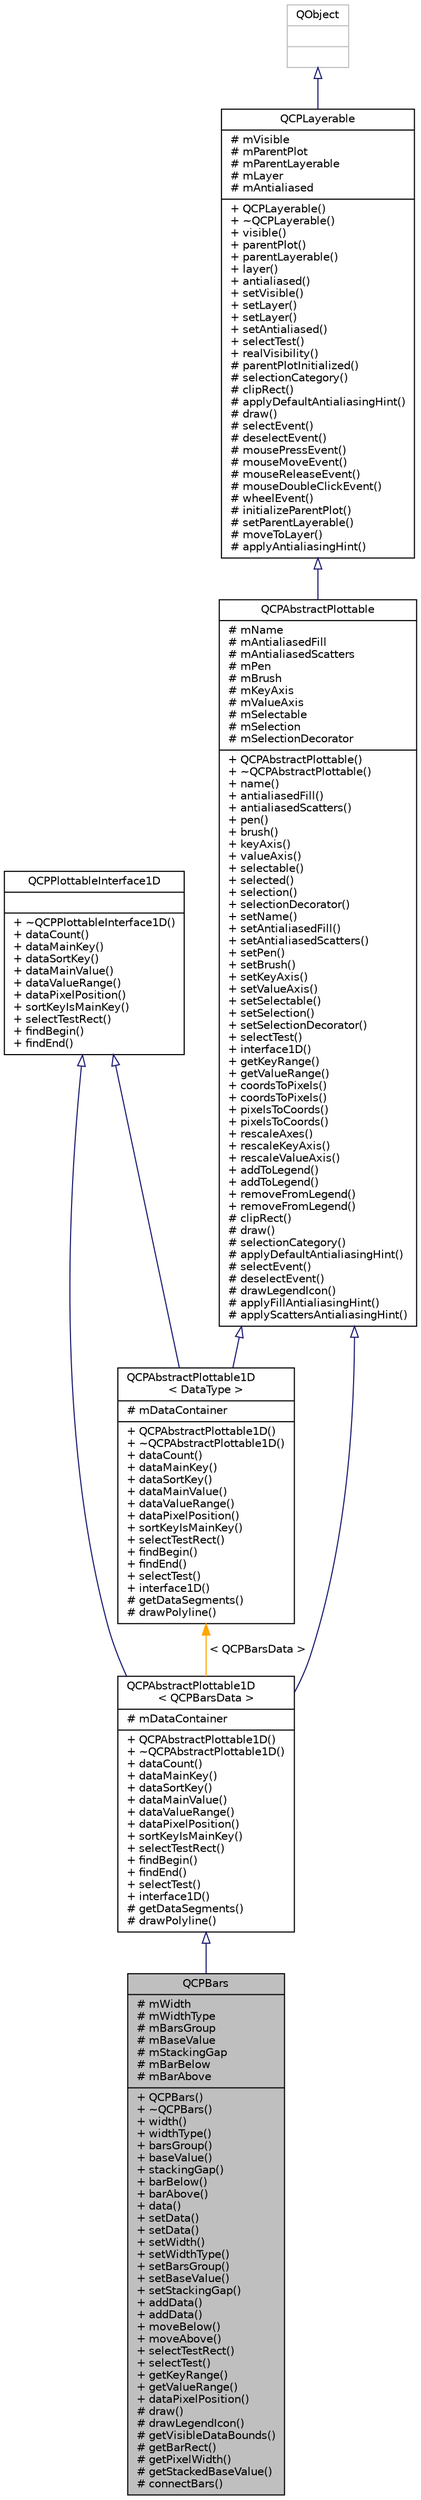 digraph "QCPBars"
{
  edge [fontname="Helvetica",fontsize="10",labelfontname="Helvetica",labelfontsize="10"];
  node [fontname="Helvetica",fontsize="10",shape=record];
  Node85 [label="{QCPBars\n|# mWidth\l# mWidthType\l# mBarsGroup\l# mBaseValue\l# mStackingGap\l# mBarBelow\l# mBarAbove\l|+ QCPBars()\l+ ~QCPBars()\l+ width()\l+ widthType()\l+ barsGroup()\l+ baseValue()\l+ stackingGap()\l+ barBelow()\l+ barAbove()\l+ data()\l+ setData()\l+ setData()\l+ setWidth()\l+ setWidthType()\l+ setBarsGroup()\l+ setBaseValue()\l+ setStackingGap()\l+ addData()\l+ addData()\l+ moveBelow()\l+ moveAbove()\l+ selectTestRect()\l+ selectTest()\l+ getKeyRange()\l+ getValueRange()\l+ dataPixelPosition()\l# draw()\l# drawLegendIcon()\l# getVisibleDataBounds()\l# getBarRect()\l# getPixelWidth()\l# getStackedBaseValue()\l# connectBars()\l}",height=0.2,width=0.4,color="black", fillcolor="grey75", style="filled", fontcolor="black"];
  Node86 -> Node85 [dir="back",color="midnightblue",fontsize="10",style="solid",arrowtail="onormal",fontname="Helvetica"];
  Node86 [label="{QCPAbstractPlottable1D\l\< QCPBarsData \>\n|# mDataContainer\l|+ QCPAbstractPlottable1D()\l+ ~QCPAbstractPlottable1D()\l+ dataCount()\l+ dataMainKey()\l+ dataSortKey()\l+ dataMainValue()\l+ dataValueRange()\l+ dataPixelPosition()\l+ sortKeyIsMainKey()\l+ selectTestRect()\l+ findBegin()\l+ findEnd()\l+ selectTest()\l+ interface1D()\l# getDataSegments()\l# drawPolyline()\l}",height=0.2,width=0.4,color="black", fillcolor="white", style="filled",URL="$classQCPAbstractPlottable1D.html"];
  Node87 -> Node86 [dir="back",color="midnightblue",fontsize="10",style="solid",arrowtail="onormal",fontname="Helvetica"];
  Node87 [label="{QCPAbstractPlottable\n|# mName\l# mAntialiasedFill\l# mAntialiasedScatters\l# mPen\l# mBrush\l# mKeyAxis\l# mValueAxis\l# mSelectable\l# mSelection\l# mSelectionDecorator\l|+ QCPAbstractPlottable()\l+ ~QCPAbstractPlottable()\l+ name()\l+ antialiasedFill()\l+ antialiasedScatters()\l+ pen()\l+ brush()\l+ keyAxis()\l+ valueAxis()\l+ selectable()\l+ selected()\l+ selection()\l+ selectionDecorator()\l+ setName()\l+ setAntialiasedFill()\l+ setAntialiasedScatters()\l+ setPen()\l+ setBrush()\l+ setKeyAxis()\l+ setValueAxis()\l+ setSelectable()\l+ setSelection()\l+ setSelectionDecorator()\l+ selectTest()\l+ interface1D()\l+ getKeyRange()\l+ getValueRange()\l+ coordsToPixels()\l+ coordsToPixels()\l+ pixelsToCoords()\l+ pixelsToCoords()\l+ rescaleAxes()\l+ rescaleKeyAxis()\l+ rescaleValueAxis()\l+ addToLegend()\l+ addToLegend()\l+ removeFromLegend()\l+ removeFromLegend()\l# clipRect()\l# draw()\l# selectionCategory()\l# applyDefaultAntialiasingHint()\l# selectEvent()\l# deselectEvent()\l# drawLegendIcon()\l# applyFillAntialiasingHint()\l# applyScattersAntialiasingHint()\l}",height=0.2,width=0.4,color="black", fillcolor="white", style="filled",URL="$classQCPAbstractPlottable.html",tooltip="The abstract base class for all data representing objects in a plot. "];
  Node88 -> Node87 [dir="back",color="midnightblue",fontsize="10",style="solid",arrowtail="onormal",fontname="Helvetica"];
  Node88 [label="{QCPLayerable\n|# mVisible\l# mParentPlot\l# mParentLayerable\l# mLayer\l# mAntialiased\l|+ QCPLayerable()\l+ ~QCPLayerable()\l+ visible()\l+ parentPlot()\l+ parentLayerable()\l+ layer()\l+ antialiased()\l+ setVisible()\l+ setLayer()\l+ setLayer()\l+ setAntialiased()\l+ selectTest()\l+ realVisibility()\l# parentPlotInitialized()\l# selectionCategory()\l# clipRect()\l# applyDefaultAntialiasingHint()\l# draw()\l# selectEvent()\l# deselectEvent()\l# mousePressEvent()\l# mouseMoveEvent()\l# mouseReleaseEvent()\l# mouseDoubleClickEvent()\l# wheelEvent()\l# initializeParentPlot()\l# setParentLayerable()\l# moveToLayer()\l# applyAntialiasingHint()\l}",height=0.2,width=0.4,color="black", fillcolor="white", style="filled",URL="$classQCPLayerable.html",tooltip="Base class for all drawable objects. "];
  Node89 -> Node88 [dir="back",color="midnightblue",fontsize="10",style="solid",arrowtail="onormal",fontname="Helvetica"];
  Node89 [label="{QObject\n||}",height=0.2,width=0.4,color="grey75", fillcolor="white", style="filled"];
  Node90 -> Node86 [dir="back",color="midnightblue",fontsize="10",style="solid",arrowtail="onormal",fontname="Helvetica"];
  Node90 [label="{QCPPlottableInterface1D\n||+ ~QCPPlottableInterface1D()\l+ dataCount()\l+ dataMainKey()\l+ dataSortKey()\l+ dataMainValue()\l+ dataValueRange()\l+ dataPixelPosition()\l+ sortKeyIsMainKey()\l+ selectTestRect()\l+ findBegin()\l+ findEnd()\l}",height=0.2,width=0.4,color="black", fillcolor="white", style="filled",URL="$classQCPPlottableInterface1D.html",tooltip="Defines an abstract interface for one-dimensional plottables. "];
  Node91 -> Node86 [dir="back",color="orange",fontsize="10",style="solid",label=" \< QCPBarsData \>" ,fontname="Helvetica"];
  Node91 [label="{QCPAbstractPlottable1D\l\< DataType \>\n|# mDataContainer\l|+ QCPAbstractPlottable1D()\l+ ~QCPAbstractPlottable1D()\l+ dataCount()\l+ dataMainKey()\l+ dataSortKey()\l+ dataMainValue()\l+ dataValueRange()\l+ dataPixelPosition()\l+ sortKeyIsMainKey()\l+ selectTestRect()\l+ findBegin()\l+ findEnd()\l+ selectTest()\l+ interface1D()\l# getDataSegments()\l# drawPolyline()\l}",height=0.2,width=0.4,color="black", fillcolor="white", style="filled",URL="$classQCPAbstractPlottable1D.html",tooltip="A template base class for plottables with one-dimensional data. "];
  Node87 -> Node91 [dir="back",color="midnightblue",fontsize="10",style="solid",arrowtail="onormal",fontname="Helvetica"];
  Node90 -> Node91 [dir="back",color="midnightblue",fontsize="10",style="solid",arrowtail="onormal",fontname="Helvetica"];
}
